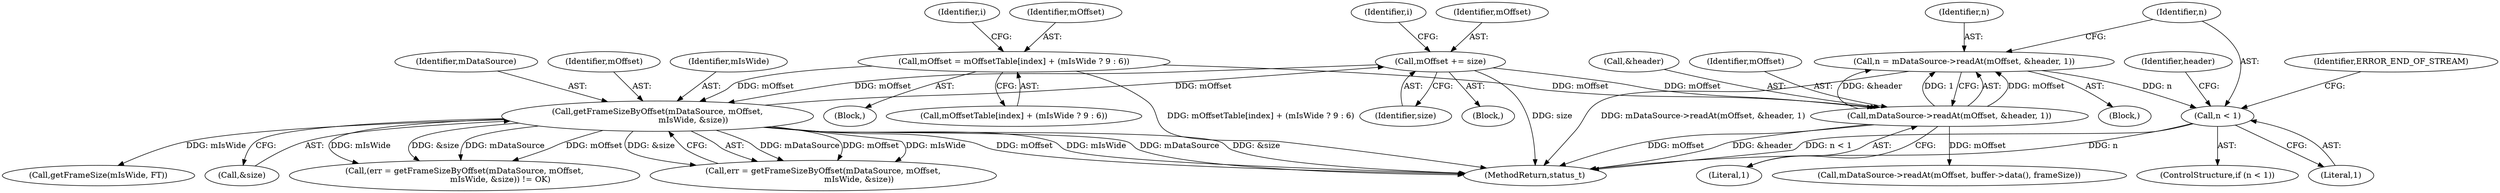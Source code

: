digraph "0_Android_36b04932bb93cc3269279282686b439a17a89920@API" {
"1000194" [label="(Call,n = mDataSource->readAt(mOffset, &header, 1))"];
"1000196" [label="(Call,mDataSource->readAt(mOffset, &header, 1))"];
"1000189" [label="(Call,mOffset += size)"];
"1000179" [label="(Call,getFrameSizeByOffset(mDataSource, mOffset,\n                            mIsWide, &size))"];
"1000149" [label="(Call,mOffset = mOffsetTable[index] + (mIsWide ? 9 : 6))"];
"1000202" [label="(Call,n < 1)"];
"1000198" [label="(Call,&header)"];
"1000150" [label="(Identifier,mOffset)"];
"1000197" [label="(Identifier,mOffset)"];
"1000202" [label="(Call,n < 1)"];
"1000191" [label="(Identifier,size)"];
"1000201" [label="(ControlStructure,if (n < 1))"];
"1000162" [label="(Identifier,i)"];
"1000194" [label="(Call,n = mDataSource->readAt(mOffset, &header, 1))"];
"1000177" [label="(Call,err = getFrameSizeByOffset(mDataSource, mOffset,\n                            mIsWide, &size))"];
"1000176" [label="(Call,(err = getFrameSizeByOffset(mDataSource, mOffset,\n                            mIsWide, &size)) != OK)"];
"1000204" [label="(Literal,1)"];
"1000179" [label="(Call,getFrameSizeByOffset(mDataSource, mOffset,\n                            mIsWide, &size))"];
"1000189" [label="(Call,mOffset += size)"];
"1000203" [label="(Identifier,n)"];
"1000229" [label="(Call,getFrameSize(mIsWide, FT))"];
"1000200" [label="(Literal,1)"];
"1000181" [label="(Identifier,mOffset)"];
"1000196" [label="(Call,mDataSource->readAt(mOffset, &header, 1))"];
"1000210" [label="(Identifier,header)"];
"1000149" [label="(Call,mOffset = mOffsetTable[index] + (mIsWide ? 9 : 6))"];
"1000305" [label="(MethodReturn,status_t)"];
"1000190" [label="(Identifier,mOffset)"];
"1000195" [label="(Identifier,n)"];
"1000172" [label="(Identifier,i)"];
"1000182" [label="(Identifier,mIsWide)"];
"1000173" [label="(Block,)"];
"1000151" [label="(Call,mOffsetTable[index] + (mIsWide ? 9 : 6))"];
"1000180" [label="(Identifier,mDataSource)"];
"1000183" [label="(Call,&size)"];
"1000105" [label="(Block,)"];
"1000207" [label="(Identifier,ERROR_END_OF_STREAM)"];
"1000124" [label="(Block,)"];
"1000255" [label="(Call,mDataSource->readAt(mOffset, buffer->data(), frameSize))"];
"1000194" -> "1000105"  [label="AST: "];
"1000194" -> "1000196"  [label="CFG: "];
"1000195" -> "1000194"  [label="AST: "];
"1000196" -> "1000194"  [label="AST: "];
"1000203" -> "1000194"  [label="CFG: "];
"1000194" -> "1000305"  [label="DDG: mDataSource->readAt(mOffset, &header, 1)"];
"1000196" -> "1000194"  [label="DDG: mOffset"];
"1000196" -> "1000194"  [label="DDG: &header"];
"1000196" -> "1000194"  [label="DDG: 1"];
"1000194" -> "1000202"  [label="DDG: n"];
"1000196" -> "1000200"  [label="CFG: "];
"1000197" -> "1000196"  [label="AST: "];
"1000198" -> "1000196"  [label="AST: "];
"1000200" -> "1000196"  [label="AST: "];
"1000196" -> "1000305"  [label="DDG: mOffset"];
"1000196" -> "1000305"  [label="DDG: &header"];
"1000189" -> "1000196"  [label="DDG: mOffset"];
"1000149" -> "1000196"  [label="DDG: mOffset"];
"1000196" -> "1000255"  [label="DDG: mOffset"];
"1000189" -> "1000173"  [label="AST: "];
"1000189" -> "1000191"  [label="CFG: "];
"1000190" -> "1000189"  [label="AST: "];
"1000191" -> "1000189"  [label="AST: "];
"1000172" -> "1000189"  [label="CFG: "];
"1000189" -> "1000305"  [label="DDG: size"];
"1000189" -> "1000179"  [label="DDG: mOffset"];
"1000179" -> "1000189"  [label="DDG: mOffset"];
"1000179" -> "1000177"  [label="AST: "];
"1000179" -> "1000183"  [label="CFG: "];
"1000180" -> "1000179"  [label="AST: "];
"1000181" -> "1000179"  [label="AST: "];
"1000182" -> "1000179"  [label="AST: "];
"1000183" -> "1000179"  [label="AST: "];
"1000177" -> "1000179"  [label="CFG: "];
"1000179" -> "1000305"  [label="DDG: mOffset"];
"1000179" -> "1000305"  [label="DDG: mIsWide"];
"1000179" -> "1000305"  [label="DDG: mDataSource"];
"1000179" -> "1000305"  [label="DDG: &size"];
"1000179" -> "1000176"  [label="DDG: mDataSource"];
"1000179" -> "1000176"  [label="DDG: mOffset"];
"1000179" -> "1000176"  [label="DDG: mIsWide"];
"1000179" -> "1000176"  [label="DDG: &size"];
"1000179" -> "1000177"  [label="DDG: mDataSource"];
"1000179" -> "1000177"  [label="DDG: mOffset"];
"1000179" -> "1000177"  [label="DDG: mIsWide"];
"1000179" -> "1000177"  [label="DDG: &size"];
"1000149" -> "1000179"  [label="DDG: mOffset"];
"1000179" -> "1000229"  [label="DDG: mIsWide"];
"1000149" -> "1000124"  [label="AST: "];
"1000149" -> "1000151"  [label="CFG: "];
"1000150" -> "1000149"  [label="AST: "];
"1000151" -> "1000149"  [label="AST: "];
"1000162" -> "1000149"  [label="CFG: "];
"1000149" -> "1000305"  [label="DDG: mOffsetTable[index] + (mIsWide ? 9 : 6)"];
"1000202" -> "1000201"  [label="AST: "];
"1000202" -> "1000204"  [label="CFG: "];
"1000203" -> "1000202"  [label="AST: "];
"1000204" -> "1000202"  [label="AST: "];
"1000207" -> "1000202"  [label="CFG: "];
"1000210" -> "1000202"  [label="CFG: "];
"1000202" -> "1000305"  [label="DDG: n"];
"1000202" -> "1000305"  [label="DDG: n < 1"];
}
